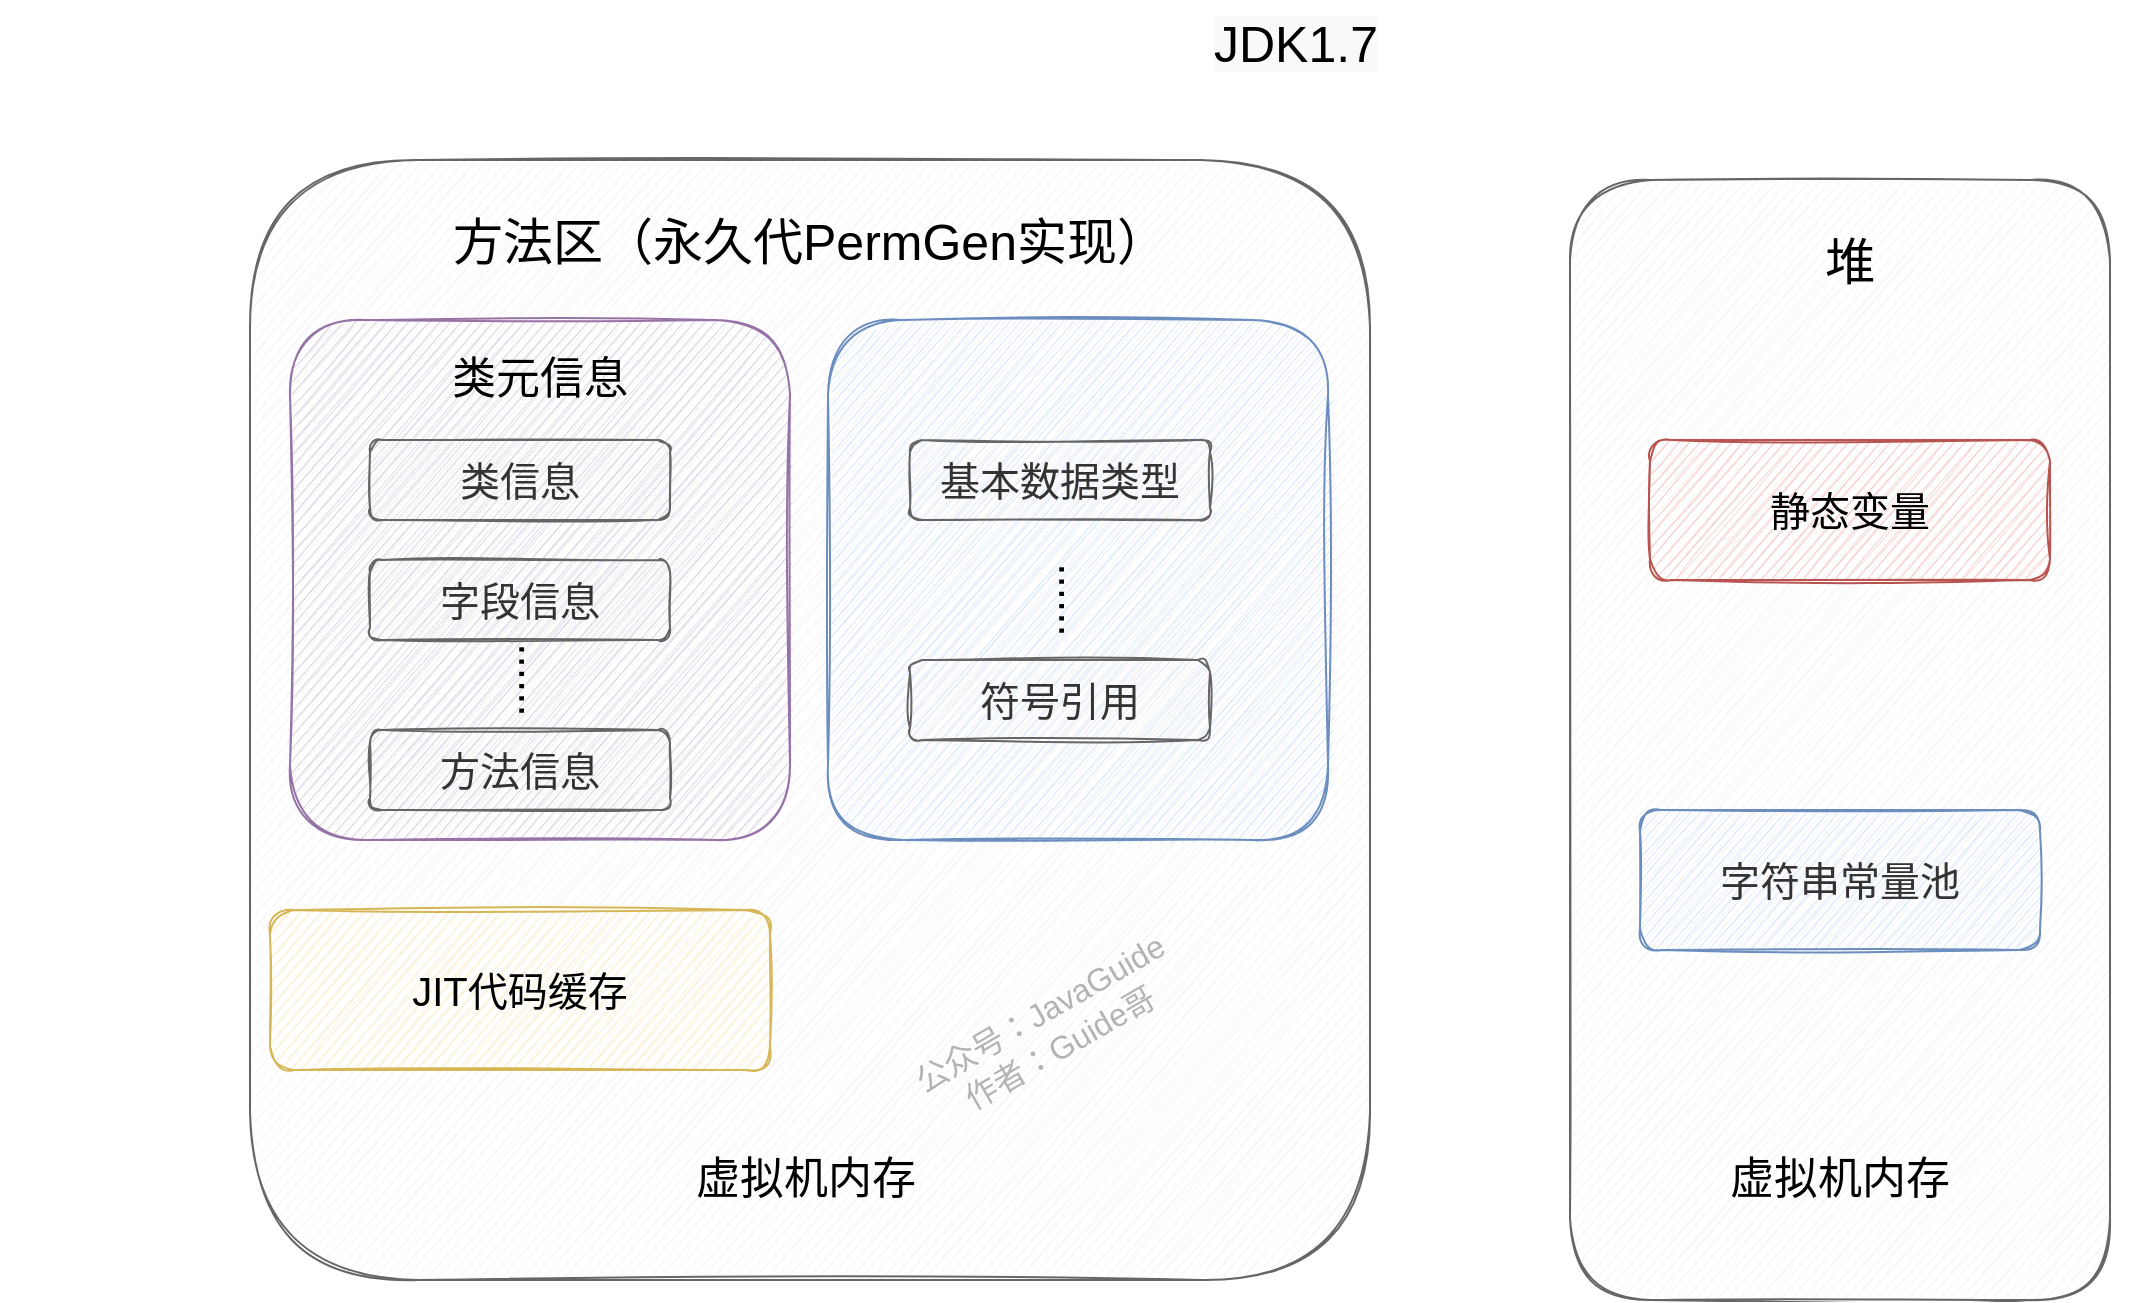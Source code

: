 <mxfile version="13.4.5" type="device"><diagram id="2YC4MhdPOoUwFEyv9jkW" name="Page-1"><mxGraphModel dx="1933" dy="997" grid="1" gridSize="10" guides="1" tooltips="1" connect="1" arrows="1" fold="1" page="1" pageScale="1" pageWidth="827" pageHeight="1169" math="0" shadow="0"><root><mxCell id="0"/><mxCell id="1" parent="0"/><mxCell id="YBm0UeGPR_AIMg5EDfc9-26" value="" style="rounded=1;whiteSpace=wrap;html=1;fillColor=#f5f5f5;strokeColor=#666666;sketch=1;fontSize=20;fontColor=#333333;" parent="1" vertex="1"><mxGeometry y="210" width="560" height="560" as="geometry"/></mxCell><mxCell id="YBm0UeGPR_AIMg5EDfc9-27" value="方法区（永久代PermGen实现）" style="text;html=1;strokeColor=none;fillColor=none;align=center;verticalAlign=middle;whiteSpace=wrap;rounded=0;fontSize=25;" parent="1" vertex="1"><mxGeometry x="-125" y="240" width="810" height="20" as="geometry"/></mxCell><mxCell id="YBm0UeGPR_AIMg5EDfc9-28" value="JIT代码缓存" style="rounded=1;whiteSpace=wrap;html=1;fillColor=#fff2cc;strokeColor=#d6b656;sketch=1;fontSize=20;" parent="1" vertex="1"><mxGeometry x="10" y="585" width="250" height="80" as="geometry"/></mxCell><mxCell id="YBm0UeGPR_AIMg5EDfc9-29" value="" style="rounded=1;whiteSpace=wrap;html=1;fillColor=#e1d5e7;strokeColor=#9673a6;sketch=1;fontSize=20;" parent="1" vertex="1"><mxGeometry x="20" y="290" width="250" height="260" as="geometry"/></mxCell><mxCell id="YBm0UeGPR_AIMg5EDfc9-30" value="类元信息" style="text;html=1;strokeColor=none;fillColor=none;align=center;verticalAlign=middle;whiteSpace=wrap;rounded=0;fontSize=22;" parent="1" vertex="1"><mxGeometry x="5" y="310" width="280" height="20" as="geometry"/></mxCell><mxCell id="YBm0UeGPR_AIMg5EDfc9-31" value="类信息" style="rounded=1;whiteSpace=wrap;html=1;fillColor=#f5f5f5;strokeColor=#666666;sketch=1;fontSize=20;fontColor=#333333;" parent="1" vertex="1"><mxGeometry x="60" y="350" width="150" height="40" as="geometry"/></mxCell><mxCell id="YBm0UeGPR_AIMg5EDfc9-32" value="字段信息" style="rounded=1;whiteSpace=wrap;html=1;fillColor=#f5f5f5;strokeColor=#666666;sketch=1;fontSize=20;fontColor=#333333;" parent="1" vertex="1"><mxGeometry x="60" y="410" width="150" height="40" as="geometry"/></mxCell><mxCell id="YBm0UeGPR_AIMg5EDfc9-33" value="方法信息" style="rounded=1;whiteSpace=wrap;html=1;fillColor=#f5f5f5;strokeColor=#666666;sketch=1;fontSize=20;fontColor=#333333;" parent="1" vertex="1"><mxGeometry x="60" y="495" width="150" height="40" as="geometry"/></mxCell><mxCell id="YBm0UeGPR_AIMg5EDfc9-34" value="......" style="text;html=1;strokeColor=none;fillColor=none;align=center;verticalAlign=middle;whiteSpace=wrap;rounded=0;fontSize=22;horizontal=0;" parent="1" vertex="1"><mxGeometry x="110" y="460" width="40" height="20" as="geometry"/></mxCell><mxCell id="YBm0UeGPR_AIMg5EDfc9-35" value="虚拟机内存" style="text;html=1;strokeColor=none;fillColor=none;align=center;verticalAlign=middle;whiteSpace=wrap;rounded=0;fontSize=22;" parent="1" vertex="1"><mxGeometry x="210" y="710" width="136" height="20" as="geometry"/></mxCell><mxCell id="YBm0UeGPR_AIMg5EDfc9-36" value="" style="rounded=1;whiteSpace=wrap;html=1;fillColor=#f5f5f5;strokeColor=#666666;sketch=1;fontSize=20;fontColor=#333333;" parent="1" vertex="1"><mxGeometry x="660" y="220" width="270" height="560" as="geometry"/></mxCell><mxCell id="YBm0UeGPR_AIMg5EDfc9-37" value="静态变量" style="rounded=1;whiteSpace=wrap;html=1;fillColor=#f8cecc;strokeColor=#b85450;sketch=1;fontSize=20;" parent="1" vertex="1"><mxGeometry x="700" y="350" width="200" height="70" as="geometry"/></mxCell><mxCell id="YBm0UeGPR_AIMg5EDfc9-38" value="堆" style="text;html=1;strokeColor=none;fillColor=none;align=center;verticalAlign=middle;whiteSpace=wrap;rounded=0;fontSize=25;" parent="1" vertex="1"><mxGeometry x="660" y="250" width="280" height="20" as="geometry"/></mxCell><mxCell id="YBm0UeGPR_AIMg5EDfc9-39" value="&lt;span style=&quot;color: rgb(51 , 51 , 51)&quot;&gt;字符串常量池&lt;/span&gt;" style="rounded=1;whiteSpace=wrap;html=1;fillColor=#dae8fc;strokeColor=#6c8ebf;sketch=1;fontSize=20;" parent="1" vertex="1"><mxGeometry x="695" y="535" width="200" height="70" as="geometry"/></mxCell><mxCell id="YBm0UeGPR_AIMg5EDfc9-40" value="公众号：JavaGuide&lt;br style=&quot;font-size: 16px;&quot;&gt;作者：Guide哥" style="text;html=1;strokeColor=none;fillColor=none;align=center;verticalAlign=middle;whiteSpace=wrap;rounded=0;labelBackgroundColor=none;fontSize=16;fontColor=#B3B3B3;rotation=-30;sketch=1;" parent="1" vertex="1"><mxGeometry x="310" y="640" width="180" height="10" as="geometry"/></mxCell><mxCell id="YBm0UeGPR_AIMg5EDfc9-41" value="虚拟机内存" style="text;html=1;strokeColor=none;fillColor=none;align=center;verticalAlign=middle;whiteSpace=wrap;rounded=0;fontSize=22;" parent="1" vertex="1"><mxGeometry x="727" y="710" width="136" height="20" as="geometry"/></mxCell><mxCell id="YBm0UeGPR_AIMg5EDfc9-42" value="" style="rounded=1;whiteSpace=wrap;html=1;fillColor=#dae8fc;strokeColor=#6c8ebf;sketch=1;fontSize=20;" parent="1" vertex="1"><mxGeometry x="289" y="290" width="250" height="260" as="geometry"/></mxCell><mxCell id="YBm0UeGPR_AIMg5EDfc9-43" value="&lt;span&gt;基本数据类型&lt;/span&gt;" style="rounded=1;whiteSpace=wrap;html=1;fillColor=#f5f5f5;strokeColor=#666666;sketch=1;fontSize=20;fontColor=#333333;" parent="1" vertex="1"><mxGeometry x="330" y="350" width="150" height="40" as="geometry"/></mxCell><mxCell id="YBm0UeGPR_AIMg5EDfc9-44" value="符号引用" style="rounded=1;whiteSpace=wrap;html=1;fillColor=#f5f5f5;strokeColor=#666666;sketch=1;fontSize=20;fontColor=#333333;" parent="1" vertex="1"><mxGeometry x="330" y="460" width="150" height="40" as="geometry"/></mxCell><mxCell id="YBm0UeGPR_AIMg5EDfc9-45" value="......" style="text;html=1;strokeColor=none;fillColor=none;align=center;verticalAlign=middle;whiteSpace=wrap;rounded=0;fontSize=22;horizontal=0;" parent="1" vertex="1"><mxGeometry x="380" y="420" width="40" height="20" as="geometry"/></mxCell><mxCell id="YBm0UeGPR_AIMg5EDfc9-47" value="&lt;span style=&quot;color: rgb(0 , 0 , 0) ; font-family: &amp;#34;helvetica&amp;#34; ; font-size: 25px ; font-style: normal ; font-weight: 400 ; letter-spacing: normal ; text-align: center ; text-indent: 0px ; text-transform: none ; word-spacing: 0px ; background-color: rgb(248 , 249 , 250) ; display: inline ; float: none&quot;&gt;JDK1.7&lt;/span&gt;" style="text;whiteSpace=wrap;html=1;" parent="1" vertex="1"><mxGeometry x="480" y="130" width="130" height="30" as="geometry"/></mxCell></root></mxGraphModel></diagram></mxfile>